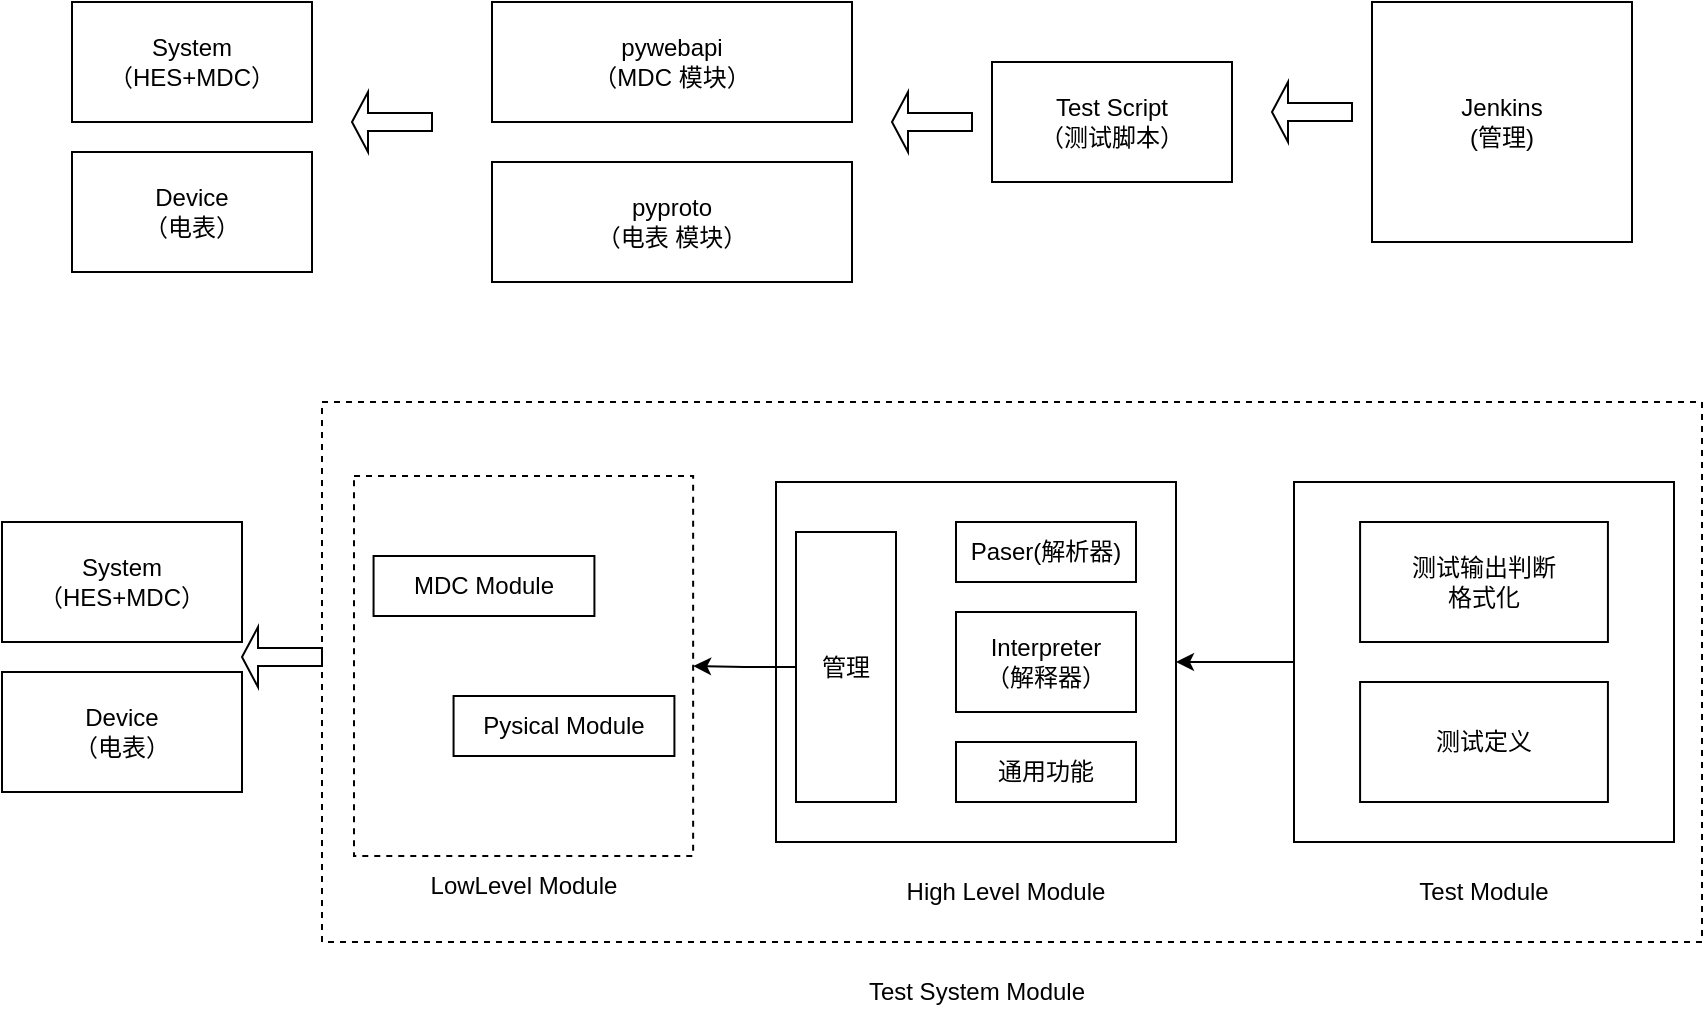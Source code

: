 <mxfile version="28.0.6">
  <diagram name="Page-1" id="stHkNYjPsgnvwqnEDeHq">
    <mxGraphModel dx="1097" dy="488" grid="1" gridSize="10" guides="1" tooltips="1" connect="1" arrows="1" fold="1" page="1" pageScale="1" pageWidth="850" pageHeight="1100" math="0" shadow="0">
      <root>
        <mxCell id="0" />
        <mxCell id="1" parent="0" />
        <mxCell id="VkH7h2HziBzFlEW19kWf-61" value="" style="rounded=0;whiteSpace=wrap;html=1;dashed=1;" vertex="1" parent="1">
          <mxGeometry x="160" y="320" width="690" height="270" as="geometry" />
        </mxCell>
        <mxCell id="VkH7h2HziBzFlEW19kWf-14" value="" style="group" vertex="1" connectable="0" parent="1">
          <mxGeometry x="35" y="120" width="780" height="140" as="geometry" />
        </mxCell>
        <mxCell id="fNABVySuIZl3mwV_Zrsj-1" value="Test Script&lt;div&gt;（测试脚本）&lt;/div&gt;" style="rounded=0;whiteSpace=wrap;html=1;" parent="VkH7h2HziBzFlEW19kWf-14" vertex="1">
          <mxGeometry x="460" y="30" width="120" height="60" as="geometry" />
        </mxCell>
        <mxCell id="fNABVySuIZl3mwV_Zrsj-2" value="Jenkins&lt;div&gt;(管理)&lt;/div&gt;" style="rounded=0;whiteSpace=wrap;html=1;" parent="VkH7h2HziBzFlEW19kWf-14" vertex="1">
          <mxGeometry x="650" width="130" height="120" as="geometry" />
        </mxCell>
        <mxCell id="VkH7h2HziBzFlEW19kWf-3" value="pywebapi&lt;br&gt;&lt;div&gt;（MDC 模块）&lt;/div&gt;" style="rounded=0;whiteSpace=wrap;html=1;" vertex="1" parent="VkH7h2HziBzFlEW19kWf-14">
          <mxGeometry x="210" width="180" height="60" as="geometry" />
        </mxCell>
        <mxCell id="VkH7h2HziBzFlEW19kWf-4" value="pyproto&lt;br&gt;&lt;div&gt;（电表 模块）&lt;/div&gt;" style="rounded=0;whiteSpace=wrap;html=1;" vertex="1" parent="VkH7h2HziBzFlEW19kWf-14">
          <mxGeometry x="210" y="80" width="180" height="60" as="geometry" />
        </mxCell>
        <mxCell id="VkH7h2HziBzFlEW19kWf-11" value="" style="shape=singleArrow;direction=west;whiteSpace=wrap;html=1;" vertex="1" parent="VkH7h2HziBzFlEW19kWf-14">
          <mxGeometry x="600" y="40" width="40" height="30" as="geometry" />
        </mxCell>
        <mxCell id="VkH7h2HziBzFlEW19kWf-12" value="" style="shape=singleArrow;direction=west;whiteSpace=wrap;html=1;" vertex="1" parent="VkH7h2HziBzFlEW19kWf-14">
          <mxGeometry x="410" y="45" width="40" height="30" as="geometry" />
        </mxCell>
        <mxCell id="VkH7h2HziBzFlEW19kWf-13" value="" style="shape=singleArrow;direction=west;whiteSpace=wrap;html=1;" vertex="1" parent="VkH7h2HziBzFlEW19kWf-14">
          <mxGeometry x="140" y="45" width="40" height="30" as="geometry" />
        </mxCell>
        <mxCell id="VkH7h2HziBzFlEW19kWf-50" value="" style="group" vertex="1" connectable="0" parent="VkH7h2HziBzFlEW19kWf-14">
          <mxGeometry width="120" height="135" as="geometry" />
        </mxCell>
        <mxCell id="VkH7h2HziBzFlEW19kWf-5" value="System&lt;div&gt;（HES+MDC）&lt;/div&gt;" style="rounded=0;whiteSpace=wrap;html=1;" vertex="1" parent="VkH7h2HziBzFlEW19kWf-50">
          <mxGeometry width="120" height="60" as="geometry" />
        </mxCell>
        <mxCell id="VkH7h2HziBzFlEW19kWf-6" value="Device&lt;div&gt;（电表）&lt;/div&gt;" style="rounded=0;whiteSpace=wrap;html=1;" vertex="1" parent="VkH7h2HziBzFlEW19kWf-50">
          <mxGeometry y="75" width="120" height="60" as="geometry" />
        </mxCell>
        <mxCell id="VkH7h2HziBzFlEW19kWf-19" value="" style="group" vertex="1" connectable="0" parent="1">
          <mxGeometry x="646" y="360" width="190" height="220" as="geometry" />
        </mxCell>
        <mxCell id="VkH7h2HziBzFlEW19kWf-15" value="" style="rounded=0;whiteSpace=wrap;html=1;" vertex="1" parent="VkH7h2HziBzFlEW19kWf-19">
          <mxGeometry width="190" height="180" as="geometry" />
        </mxCell>
        <mxCell id="VkH7h2HziBzFlEW19kWf-16" value="测试输出判断&lt;div&gt;格式化&lt;/div&gt;" style="rounded=0;whiteSpace=wrap;html=1;" vertex="1" parent="VkH7h2HziBzFlEW19kWf-19">
          <mxGeometry x="33.043" y="20" width="123.913" height="60" as="geometry" />
        </mxCell>
        <mxCell id="VkH7h2HziBzFlEW19kWf-17" value="测试定义" style="rounded=0;whiteSpace=wrap;html=1;" vertex="1" parent="VkH7h2HziBzFlEW19kWf-19">
          <mxGeometry x="33.043" y="100" width="123.913" height="60" as="geometry" />
        </mxCell>
        <mxCell id="VkH7h2HziBzFlEW19kWf-18" value="Test Module" style="text;html=1;align=center;verticalAlign=middle;whiteSpace=wrap;rounded=0;" vertex="1" parent="VkH7h2HziBzFlEW19kWf-19">
          <mxGeometry x="59.891" y="190" width="70.217" height="30" as="geometry" />
        </mxCell>
        <mxCell id="VkH7h2HziBzFlEW19kWf-40" value="" style="group" vertex="1" connectable="0" parent="1">
          <mxGeometry x="387" y="360" width="200" height="220" as="geometry" />
        </mxCell>
        <mxCell id="VkH7h2HziBzFlEW19kWf-21" value="" style="rounded=0;whiteSpace=wrap;html=1;" vertex="1" parent="VkH7h2HziBzFlEW19kWf-40">
          <mxGeometry width="200" height="180" as="geometry" />
        </mxCell>
        <mxCell id="VkH7h2HziBzFlEW19kWf-22" value="Paser(解析器)" style="rounded=0;whiteSpace=wrap;html=1;" vertex="1" parent="VkH7h2HziBzFlEW19kWf-40">
          <mxGeometry x="90" y="20" width="90" height="30" as="geometry" />
        </mxCell>
        <mxCell id="VkH7h2HziBzFlEW19kWf-23" value="Interpreter&lt;div&gt;（解释器）&lt;/div&gt;" style="rounded=0;whiteSpace=wrap;html=1;" vertex="1" parent="VkH7h2HziBzFlEW19kWf-40">
          <mxGeometry x="90" y="65" width="90" height="50" as="geometry" />
        </mxCell>
        <mxCell id="VkH7h2HziBzFlEW19kWf-26" value="通用功能" style="rounded=0;whiteSpace=wrap;html=1;" vertex="1" parent="VkH7h2HziBzFlEW19kWf-40">
          <mxGeometry x="90" y="130" width="90" height="30" as="geometry" />
        </mxCell>
        <mxCell id="VkH7h2HziBzFlEW19kWf-30" value="管理" style="rounded=0;whiteSpace=wrap;html=1;" vertex="1" parent="VkH7h2HziBzFlEW19kWf-40">
          <mxGeometry x="10" y="25" width="50" height="135" as="geometry" />
        </mxCell>
        <mxCell id="VkH7h2HziBzFlEW19kWf-31" value="High Level Module" style="text;html=1;align=center;verticalAlign=middle;whiteSpace=wrap;rounded=0;" vertex="1" parent="VkH7h2HziBzFlEW19kWf-40">
          <mxGeometry x="50" y="190" width="130" height="30" as="geometry" />
        </mxCell>
        <mxCell id="VkH7h2HziBzFlEW19kWf-49" value="" style="group" vertex="1" connectable="0" parent="1">
          <mxGeometry x="176" y="357" width="169.57" height="220" as="geometry" />
        </mxCell>
        <mxCell id="VkH7h2HziBzFlEW19kWf-48" value="" style="rounded=0;whiteSpace=wrap;html=1;dashed=1;" vertex="1" parent="VkH7h2HziBzFlEW19kWf-49">
          <mxGeometry width="169.57" height="190" as="geometry" />
        </mxCell>
        <mxCell id="VkH7h2HziBzFlEW19kWf-36" value="Pysical Module" style="rounded=0;whiteSpace=wrap;html=1;" vertex="1" parent="VkH7h2HziBzFlEW19kWf-49">
          <mxGeometry x="49.78" y="110" width="110.43" height="30" as="geometry" />
        </mxCell>
        <mxCell id="VkH7h2HziBzFlEW19kWf-38" value="LowLevel Module" style="text;html=1;align=center;verticalAlign=middle;whiteSpace=wrap;rounded=0;" vertex="1" parent="VkH7h2HziBzFlEW19kWf-49">
          <mxGeometry x="36.738" y="190" width="96.087" height="30" as="geometry" />
        </mxCell>
        <mxCell id="VkH7h2HziBzFlEW19kWf-47" value="MDC Module" style="rounded=0;whiteSpace=wrap;html=1;" vertex="1" parent="VkH7h2HziBzFlEW19kWf-49">
          <mxGeometry x="9.78" y="40" width="110.43" height="30" as="geometry" />
        </mxCell>
        <mxCell id="VkH7h2HziBzFlEW19kWf-51" value="" style="group" vertex="1" connectable="0" parent="1">
          <mxGeometry y="380" width="120" height="135" as="geometry" />
        </mxCell>
        <mxCell id="VkH7h2HziBzFlEW19kWf-52" value="System&lt;div&gt;（HES+MDC）&lt;/div&gt;" style="rounded=0;whiteSpace=wrap;html=1;" vertex="1" parent="VkH7h2HziBzFlEW19kWf-51">
          <mxGeometry width="120" height="60" as="geometry" />
        </mxCell>
        <mxCell id="VkH7h2HziBzFlEW19kWf-53" value="Device&lt;div&gt;（电表）&lt;/div&gt;" style="rounded=0;whiteSpace=wrap;html=1;" vertex="1" parent="VkH7h2HziBzFlEW19kWf-51">
          <mxGeometry y="75" width="120" height="60" as="geometry" />
        </mxCell>
        <mxCell id="VkH7h2HziBzFlEW19kWf-54" style="edgeStyle=orthogonalEdgeStyle;rounded=0;orthogonalLoop=1;jettySize=auto;html=1;" edge="1" parent="1" source="VkH7h2HziBzFlEW19kWf-15" target="VkH7h2HziBzFlEW19kWf-21">
          <mxGeometry relative="1" as="geometry" />
        </mxCell>
        <mxCell id="VkH7h2HziBzFlEW19kWf-55" style="edgeStyle=orthogonalEdgeStyle;rounded=0;orthogonalLoop=1;jettySize=auto;html=1;" edge="1" parent="1" source="VkH7h2HziBzFlEW19kWf-30" target="VkH7h2HziBzFlEW19kWf-48">
          <mxGeometry relative="1" as="geometry" />
        </mxCell>
        <mxCell id="VkH7h2HziBzFlEW19kWf-62" value="" style="shape=singleArrow;direction=west;whiteSpace=wrap;html=1;" vertex="1" parent="1">
          <mxGeometry x="120" y="432.5" width="40" height="30" as="geometry" />
        </mxCell>
        <mxCell id="VkH7h2HziBzFlEW19kWf-64" value="Test System Module" style="text;html=1;align=center;verticalAlign=middle;whiteSpace=wrap;rounded=0;" vertex="1" parent="1">
          <mxGeometry x="384.5" y="600" width="205" height="30" as="geometry" />
        </mxCell>
      </root>
    </mxGraphModel>
  </diagram>
</mxfile>
